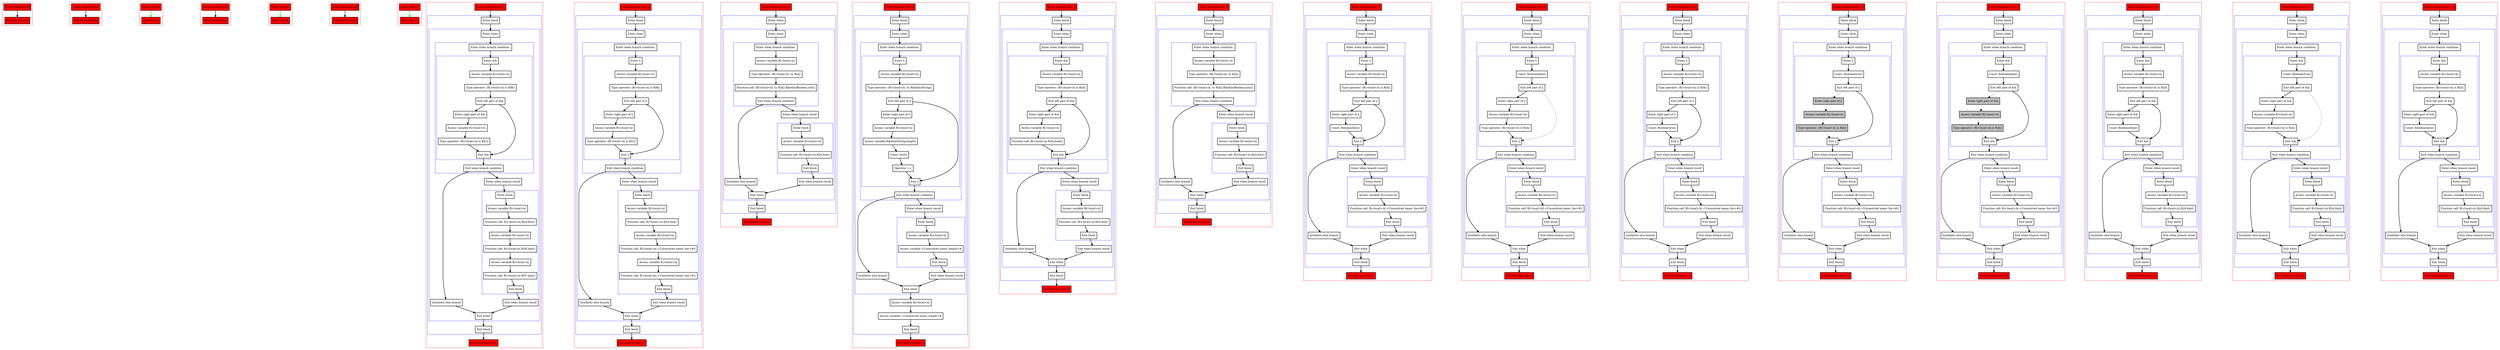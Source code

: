 digraph booleanOperators_kt {
    graph [nodesep=3]
    node [shape=box penwidth=2]
    edge [penwidth=2]

    subgraph cluster_0 {
        color=red
        0 [label="Enter function foo" style="filled" fillcolor=red];
        1 [label="Exit function foo" style="filled" fillcolor=red];
    }
    0 -> {1};

    subgraph cluster_1 {
        color=red
        2 [label="Enter function bool" style="filled" fillcolor=red];
        3 [label="Exit function bool" style="filled" fillcolor=red];
    }
    2 -> {3};

    subgraph cluster_2 {
        color=red
        4 [label="Enter class A" style="filled" fillcolor=red];
        5 [label="Exit class A" style="filled" fillcolor=red];
    }
    4 -> {5} [color=green];

    subgraph cluster_3 {
        color=red
        6 [label="Enter function bar" style="filled" fillcolor=red];
        7 [label="Exit function bar" style="filled" fillcolor=red];
    }
    6 -> {7};

    subgraph cluster_4 {
        color=red
        8 [label="Enter class B" style="filled" fillcolor=red];
        9 [label="Exit class B" style="filled" fillcolor=red];
    }
    8 -> {9} [color=green];

    subgraph cluster_5 {
        color=red
        10 [label="Enter function baz" style="filled" fillcolor=red];
        11 [label="Exit function baz" style="filled" fillcolor=red];
    }
    10 -> {11};

    subgraph cluster_6 {
        color=red
        12 [label="Enter class C" style="filled" fillcolor=red];
        13 [label="Exit class C" style="filled" fillcolor=red];
    }
    12 -> {13} [color=green];

    subgraph cluster_7 {
        color=red
        14 [label="Enter function test_1" style="filled" fillcolor=red];
        subgraph cluster_8 {
            color=blue
            15 [label="Enter block"];
            subgraph cluster_9 {
                color=blue
                16 [label="Enter when"];
                subgraph cluster_10 {
                    color=blue
                    17 [label="Enter when branch condition "];
                    subgraph cluster_11 {
                        color=blue
                        18 [label="Enter &&"];
                        19 [label="Access variable R|<local>/x|"];
                        20 [label="Type operator: (R|<local>/x| is R|B|)"];
                        21 [label="Exit left part of &&"];
                        22 [label="Enter right part of &&"];
                        23 [label="Access variable R|<local>/x|"];
                        24 [label="Type operator: (R|<local>/x| is R|C|)"];
                        25 [label="Exit &&"];
                    }
                    26 [label="Exit when branch condition"];
                }
                27 [label="Synthetic else branch"];
                28 [label="Enter when branch result"];
                subgraph cluster_12 {
                    color=blue
                    29 [label="Enter block"];
                    30 [label="Access variable R|<local>/x|"];
                    31 [label="Function call: R|<local>/x|.R|/A.foo|()"];
                    32 [label="Access variable R|<local>/x|"];
                    33 [label="Function call: R|<local>/x|.R|/B.bar|()"];
                    34 [label="Access variable R|<local>/x|"];
                    35 [label="Function call: R|<local>/x|.R|/C.baz|()"];
                    36 [label="Exit block"];
                }
                37 [label="Exit when branch result"];
                38 [label="Exit when"];
            }
            39 [label="Exit block"];
        }
        40 [label="Exit function test_1" style="filled" fillcolor=red];
    }
    14 -> {15};
    15 -> {16};
    16 -> {17};
    17 -> {18};
    18 -> {19};
    19 -> {20};
    20 -> {21};
    21 -> {25 22};
    22 -> {23};
    23 -> {24};
    24 -> {25};
    25 -> {26};
    26 -> {28 27};
    27 -> {38};
    28 -> {29};
    29 -> {30};
    30 -> {31};
    31 -> {32};
    32 -> {33};
    33 -> {34};
    34 -> {35};
    35 -> {36};
    36 -> {37};
    37 -> {38};
    38 -> {39};
    39 -> {40};

    subgraph cluster_13 {
        color=red
        41 [label="Enter function test_2" style="filled" fillcolor=red];
        subgraph cluster_14 {
            color=blue
            42 [label="Enter block"];
            subgraph cluster_15 {
                color=blue
                43 [label="Enter when"];
                subgraph cluster_16 {
                    color=blue
                    44 [label="Enter when branch condition "];
                    subgraph cluster_17 {
                        color=blue
                        45 [label="Enter ||"];
                        46 [label="Access variable R|<local>/x|"];
                        47 [label="Type operator: (R|<local>/x| is R|B|)"];
                        48 [label="Exit left part of ||"];
                        49 [label="Enter right part of ||"];
                        50 [label="Access variable R|<local>/x|"];
                        51 [label="Type operator: (R|<local>/x| is R|C|)"];
                        52 [label="Exit ||"];
                    }
                    53 [label="Exit when branch condition"];
                }
                54 [label="Synthetic else branch"];
                55 [label="Enter when branch result"];
                subgraph cluster_18 {
                    color=blue
                    56 [label="Enter block"];
                    57 [label="Access variable R|<local>/x|"];
                    58 [label="Function call: R|<local>/x|.R|/A.foo|()"];
                    59 [label="Access variable R|<local>/x|"];
                    60 [label="Function call: R|<local>/x|.<Unresolved name: bar>#()"];
                    61 [label="Access variable R|<local>/x|"];
                    62 [label="Function call: R|<local>/x|.<Unresolved name: baz>#()"];
                    63 [label="Exit block"];
                }
                64 [label="Exit when branch result"];
                65 [label="Exit when"];
            }
            66 [label="Exit block"];
        }
        67 [label="Exit function test_2" style="filled" fillcolor=red];
    }
    41 -> {42};
    42 -> {43};
    43 -> {44};
    44 -> {45};
    45 -> {46};
    46 -> {47};
    47 -> {48};
    48 -> {52 49};
    49 -> {50};
    50 -> {51};
    51 -> {52};
    52 -> {53};
    53 -> {55 54};
    54 -> {65};
    55 -> {56};
    56 -> {57};
    57 -> {58};
    58 -> {59};
    59 -> {60};
    60 -> {61};
    61 -> {62};
    62 -> {63};
    63 -> {64};
    64 -> {65};
    65 -> {66};
    66 -> {67};

    subgraph cluster_19 {
        color=red
        68 [label="Enter function test_3" style="filled" fillcolor=red];
        subgraph cluster_20 {
            color=blue
            69 [label="Enter block"];
            subgraph cluster_21 {
                color=blue
                70 [label="Enter when"];
                subgraph cluster_22 {
                    color=blue
                    71 [label="Enter when branch condition "];
                    72 [label="Access variable R|<local>/x|"];
                    73 [label="Type operator: (R|<local>/x| !is R|A|)"];
                    74 [label="Function call: (R|<local>/x| !is R|A|).R|kotlin/Boolean.not|()"];
                    75 [label="Exit when branch condition"];
                }
                76 [label="Synthetic else branch"];
                77 [label="Enter when branch result"];
                subgraph cluster_23 {
                    color=blue
                    78 [label="Enter block"];
                    79 [label="Access variable R|<local>/x|"];
                    80 [label="Function call: R|<local>/x|.R|/A.foo|()"];
                    81 [label="Exit block"];
                }
                82 [label="Exit when branch result"];
                83 [label="Exit when"];
            }
            84 [label="Exit block"];
        }
        85 [label="Exit function test_3" style="filled" fillcolor=red];
    }
    68 -> {69};
    69 -> {70};
    70 -> {71};
    71 -> {72};
    72 -> {73};
    73 -> {74};
    74 -> {75};
    75 -> {77 76};
    76 -> {83};
    77 -> {78};
    78 -> {79};
    79 -> {80};
    80 -> {81};
    81 -> {82};
    82 -> {83};
    83 -> {84};
    84 -> {85};

    subgraph cluster_24 {
        color=red
        86 [label="Enter function test_4" style="filled" fillcolor=red];
        subgraph cluster_25 {
            color=blue
            87 [label="Enter block"];
            subgraph cluster_26 {
                color=blue
                88 [label="Enter when"];
                subgraph cluster_27 {
                    color=blue
                    89 [label="Enter when branch condition "];
                    subgraph cluster_28 {
                        color=blue
                        90 [label="Enter ||"];
                        91 [label="Access variable R|<local>/x|"];
                        92 [label="Type operator: (R|<local>/x| !is R|kotlin/String|)"];
                        93 [label="Exit left part of ||"];
                        94 [label="Enter right part of ||"];
                        95 [label="Access variable R|<local>/x|"];
                        96 [label="Access variable R|kotlin/String.length|"];
                        97 [label="Const: Int(0)"];
                        98 [label="Operator =="];
                        99 [label="Exit ||"];
                    }
                    100 [label="Exit when branch condition"];
                }
                101 [label="Synthetic else branch"];
                102 [label="Enter when branch result"];
                subgraph cluster_29 {
                    color=blue
                    103 [label="Enter block"];
                    104 [label="Access variable R|<local>/x|"];
                    105 [label="Access variable <Unresolved name: length>#"];
                    106 [label="Exit block"];
                }
                107 [label="Exit when branch result"];
                108 [label="Exit when"];
            }
            109 [label="Access variable R|<local>/x|"];
            110 [label="Access variable <Unresolved name: length>#"];
            111 [label="Exit block"];
        }
        112 [label="Exit function test_4" style="filled" fillcolor=red];
    }
    86 -> {87};
    87 -> {88};
    88 -> {89};
    89 -> {90};
    90 -> {91};
    91 -> {92};
    92 -> {93};
    93 -> {99 94};
    94 -> {95};
    95 -> {96};
    96 -> {97};
    97 -> {98};
    98 -> {99};
    99 -> {100};
    100 -> {102 101};
    101 -> {108};
    102 -> {103};
    103 -> {104};
    104 -> {105};
    105 -> {106};
    106 -> {107};
    107 -> {108};
    108 -> {109};
    109 -> {110};
    110 -> {111};
    111 -> {112};

    subgraph cluster_30 {
        color=red
        113 [label="Enter function test_5" style="filled" fillcolor=red];
        subgraph cluster_31 {
            color=blue
            114 [label="Enter block"];
            subgraph cluster_32 {
                color=blue
                115 [label="Enter when"];
                subgraph cluster_33 {
                    color=blue
                    116 [label="Enter when branch condition "];
                    subgraph cluster_34 {
                        color=blue
                        117 [label="Enter &&"];
                        118 [label="Access variable R|<local>/x|"];
                        119 [label="Type operator: (R|<local>/x| is R|A|)"];
                        120 [label="Exit left part of &&"];
                        121 [label="Enter right part of &&"];
                        122 [label="Access variable R|<local>/x|"];
                        123 [label="Function call: R|<local>/x|.R|/A.bool|()"];
                        124 [label="Exit &&"];
                    }
                    125 [label="Exit when branch condition"];
                }
                126 [label="Synthetic else branch"];
                127 [label="Enter when branch result"];
                subgraph cluster_35 {
                    color=blue
                    128 [label="Enter block"];
                    129 [label="Access variable R|<local>/x|"];
                    130 [label="Function call: R|<local>/x|.R|/A.foo|()"];
                    131 [label="Exit block"];
                }
                132 [label="Exit when branch result"];
                133 [label="Exit when"];
            }
            134 [label="Exit block"];
        }
        135 [label="Exit function test_5" style="filled" fillcolor=red];
    }
    113 -> {114};
    114 -> {115};
    115 -> {116};
    116 -> {117};
    117 -> {118};
    118 -> {119};
    119 -> {120};
    120 -> {124 121};
    121 -> {122};
    122 -> {123};
    123 -> {124};
    124 -> {125};
    125 -> {127 126};
    126 -> {133};
    127 -> {128};
    128 -> {129};
    129 -> {130};
    130 -> {131};
    131 -> {132};
    132 -> {133};
    133 -> {134};
    134 -> {135};

    subgraph cluster_36 {
        color=red
        136 [label="Enter function test_6" style="filled" fillcolor=red];
        subgraph cluster_37 {
            color=blue
            137 [label="Enter block"];
            subgraph cluster_38 {
                color=blue
                138 [label="Enter when"];
                subgraph cluster_39 {
                    color=blue
                    139 [label="Enter when branch condition "];
                    140 [label="Access variable R|<local>/x|"];
                    141 [label="Type operator: (R|<local>/x| !is R|A|)"];
                    142 [label="Function call: (R|<local>/x| !is R|A|).R|kotlin/Boolean.not|()"];
                    143 [label="Exit when branch condition"];
                }
                144 [label="Synthetic else branch"];
                145 [label="Enter when branch result"];
                subgraph cluster_40 {
                    color=blue
                    146 [label="Enter block"];
                    147 [label="Access variable R|<local>/x|"];
                    148 [label="Function call: R|<local>/x|.R|/A.foo|()"];
                    149 [label="Exit block"];
                }
                150 [label="Exit when branch result"];
                151 [label="Exit when"];
            }
            152 [label="Exit block"];
        }
        153 [label="Exit function test_6" style="filled" fillcolor=red];
    }
    136 -> {137};
    137 -> {138};
    138 -> {139};
    139 -> {140};
    140 -> {141};
    141 -> {142};
    142 -> {143};
    143 -> {145 144};
    144 -> {151};
    145 -> {146};
    146 -> {147};
    147 -> {148};
    148 -> {149};
    149 -> {150};
    150 -> {151};
    151 -> {152};
    152 -> {153};

    subgraph cluster_41 {
        color=red
        154 [label="Enter function test_7" style="filled" fillcolor=red];
        subgraph cluster_42 {
            color=blue
            155 [label="Enter block"];
            subgraph cluster_43 {
                color=blue
                156 [label="Enter when"];
                subgraph cluster_44 {
                    color=blue
                    157 [label="Enter when branch condition "];
                    subgraph cluster_45 {
                        color=blue
                        158 [label="Enter ||"];
                        159 [label="Access variable R|<local>/x|"];
                        160 [label="Type operator: (R|<local>/x| is R|A|)"];
                        161 [label="Exit left part of ||"];
                        162 [label="Enter right part of ||"];
                        163 [label="Const: Boolean(false)"];
                        164 [label="Exit ||"];
                    }
                    165 [label="Exit when branch condition"];
                }
                166 [label="Synthetic else branch"];
                167 [label="Enter when branch result"];
                subgraph cluster_46 {
                    color=blue
                    168 [label="Enter block"];
                    169 [label="Access variable R|<local>/x|"];
                    170 [label="Function call: R|<local>/x|.<Unresolved name: foo>#()"];
                    171 [label="Exit block"];
                }
                172 [label="Exit when branch result"];
                173 [label="Exit when"];
            }
            174 [label="Exit block"];
        }
        175 [label="Exit function test_7" style="filled" fillcolor=red];
    }
    154 -> {155};
    155 -> {156};
    156 -> {157};
    157 -> {158};
    158 -> {159};
    159 -> {160};
    160 -> {161};
    161 -> {164 162};
    162 -> {163};
    163 -> {164};
    164 -> {165};
    165 -> {167 166};
    166 -> {173};
    167 -> {168};
    168 -> {169};
    169 -> {170};
    170 -> {171};
    171 -> {172};
    172 -> {173};
    173 -> {174};
    174 -> {175};

    subgraph cluster_47 {
        color=red
        176 [label="Enter function test_8" style="filled" fillcolor=red];
        subgraph cluster_48 {
            color=blue
            177 [label="Enter block"];
            subgraph cluster_49 {
                color=blue
                178 [label="Enter when"];
                subgraph cluster_50 {
                    color=blue
                    179 [label="Enter when branch condition "];
                    subgraph cluster_51 {
                        color=blue
                        180 [label="Enter ||"];
                        181 [label="Const: Boolean(false)"];
                        182 [label="Exit left part of ||"];
                        183 [label="Enter right part of ||"];
                        184 [label="Access variable R|<local>/x|"];
                        185 [label="Type operator: (R|<local>/x| is R|A|)"];
                        186 [label="Exit ||"];
                    }
                    187 [label="Exit when branch condition"];
                }
                188 [label="Synthetic else branch"];
                189 [label="Enter when branch result"];
                subgraph cluster_52 {
                    color=blue
                    190 [label="Enter block"];
                    191 [label="Access variable R|<local>/x|"];
                    192 [label="Function call: R|<local>/x|.<Unresolved name: foo>#()"];
                    193 [label="Exit block"];
                }
                194 [label="Exit when branch result"];
                195 [label="Exit when"];
            }
            196 [label="Exit block"];
        }
        197 [label="Exit function test_8" style="filled" fillcolor=red];
    }
    176 -> {177};
    177 -> {178};
    178 -> {179};
    179 -> {180};
    180 -> {181};
    181 -> {182};
    182 -> {183};
    182 -> {186} [style=dotted];
    183 -> {184};
    184 -> {185};
    185 -> {186};
    186 -> {187};
    187 -> {189 188};
    188 -> {195};
    189 -> {190};
    190 -> {191};
    191 -> {192};
    192 -> {193};
    193 -> {194};
    194 -> {195};
    195 -> {196};
    196 -> {197};

    subgraph cluster_53 {
        color=red
        198 [label="Enter function test_9" style="filled" fillcolor=red];
        subgraph cluster_54 {
            color=blue
            199 [label="Enter block"];
            subgraph cluster_55 {
                color=blue
                200 [label="Enter when"];
                subgraph cluster_56 {
                    color=blue
                    201 [label="Enter when branch condition "];
                    subgraph cluster_57 {
                        color=blue
                        202 [label="Enter ||"];
                        203 [label="Access variable R|<local>/x|"];
                        204 [label="Type operator: (R|<local>/x| is R|A|)"];
                        205 [label="Exit left part of ||"];
                        206 [label="Enter right part of ||"];
                        207 [label="Const: Boolean(true)"];
                        208 [label="Exit ||"];
                    }
                    209 [label="Exit when branch condition"];
                }
                210 [label="Synthetic else branch"];
                211 [label="Enter when branch result"];
                subgraph cluster_58 {
                    color=blue
                    212 [label="Enter block"];
                    213 [label="Access variable R|<local>/x|"];
                    214 [label="Function call: R|<local>/x|.<Unresolved name: foo>#()"];
                    215 [label="Exit block"];
                }
                216 [label="Exit when branch result"];
                217 [label="Exit when"];
            }
            218 [label="Exit block"];
        }
        219 [label="Exit function test_9" style="filled" fillcolor=red];
    }
    198 -> {199};
    199 -> {200};
    200 -> {201};
    201 -> {202};
    202 -> {203};
    203 -> {204};
    204 -> {205};
    205 -> {208 206};
    206 -> {207};
    207 -> {208};
    208 -> {209};
    209 -> {211 210};
    210 -> {217};
    211 -> {212};
    212 -> {213};
    213 -> {214};
    214 -> {215};
    215 -> {216};
    216 -> {217};
    217 -> {218};
    218 -> {219};

    subgraph cluster_59 {
        color=red
        220 [label="Enter function test_10" style="filled" fillcolor=red];
        subgraph cluster_60 {
            color=blue
            221 [label="Enter block"];
            subgraph cluster_61 {
                color=blue
                222 [label="Enter when"];
                subgraph cluster_62 {
                    color=blue
                    223 [label="Enter when branch condition "];
                    subgraph cluster_63 {
                        color=blue
                        224 [label="Enter ||"];
                        225 [label="Const: Boolean(true)"];
                        226 [label="Exit left part of ||"];
                        227 [label="Enter right part of ||" style="filled" fillcolor=gray];
                        228 [label="Access variable R|<local>/x|" style="filled" fillcolor=gray];
                        229 [label="Type operator: (R|<local>/x| is R|A|)" style="filled" fillcolor=gray];
                        230 [label="Exit ||"];
                    }
                    231 [label="Exit when branch condition"];
                }
                232 [label="Synthetic else branch"];
                233 [label="Enter when branch result"];
                subgraph cluster_64 {
                    color=blue
                    234 [label="Enter block"];
                    235 [label="Access variable R|<local>/x|"];
                    236 [label="Function call: R|<local>/x|.<Unresolved name: foo>#()"];
                    237 [label="Exit block"];
                }
                238 [label="Exit when branch result"];
                239 [label="Exit when"];
            }
            240 [label="Exit block"];
        }
        241 [label="Exit function test_10" style="filled" fillcolor=red];
    }
    220 -> {221};
    221 -> {222};
    222 -> {223};
    223 -> {224};
    224 -> {225};
    225 -> {226};
    226 -> {230};
    226 -> {227} [style=dotted];
    227 -> {228} [style=dotted];
    228 -> {229} [style=dotted];
    229 -> {230} [style=dotted];
    230 -> {231};
    231 -> {233 232};
    232 -> {239};
    233 -> {234};
    234 -> {235};
    235 -> {236};
    236 -> {237};
    237 -> {238};
    238 -> {239};
    239 -> {240};
    240 -> {241};

    subgraph cluster_65 {
        color=red
        242 [label="Enter function test_11" style="filled" fillcolor=red];
        subgraph cluster_66 {
            color=blue
            243 [label="Enter block"];
            subgraph cluster_67 {
                color=blue
                244 [label="Enter when"];
                subgraph cluster_68 {
                    color=blue
                    245 [label="Enter when branch condition "];
                    subgraph cluster_69 {
                        color=blue
                        246 [label="Enter &&"];
                        247 [label="Const: Boolean(false)"];
                        248 [label="Exit left part of &&"];
                        249 [label="Enter right part of &&" style="filled" fillcolor=gray];
                        250 [label="Access variable R|<local>/x|" style="filled" fillcolor=gray];
                        251 [label="Type operator: (R|<local>/x| is R|A|)" style="filled" fillcolor=gray];
                        252 [label="Exit &&"];
                    }
                    253 [label="Exit when branch condition"];
                }
                254 [label="Synthetic else branch"];
                255 [label="Enter when branch result"];
                subgraph cluster_70 {
                    color=blue
                    256 [label="Enter block"];
                    257 [label="Access variable R|<local>/x|"];
                    258 [label="Function call: R|<local>/x|.<Unresolved name: foo>#()"];
                    259 [label="Exit block"];
                }
                260 [label="Exit when branch result"];
                261 [label="Exit when"];
            }
            262 [label="Exit block"];
        }
        263 [label="Exit function test_11" style="filled" fillcolor=red];
    }
    242 -> {243};
    243 -> {244};
    244 -> {245};
    245 -> {246};
    246 -> {247};
    247 -> {248};
    248 -> {252};
    248 -> {249} [style=dotted];
    249 -> {250} [style=dotted];
    250 -> {251} [style=dotted];
    251 -> {252} [style=dotted];
    252 -> {253};
    253 -> {255 254};
    254 -> {261};
    255 -> {256};
    256 -> {257};
    257 -> {258};
    258 -> {259};
    259 -> {260};
    260 -> {261};
    261 -> {262};
    262 -> {263};

    subgraph cluster_71 {
        color=red
        264 [label="Enter function test_12" style="filled" fillcolor=red];
        subgraph cluster_72 {
            color=blue
            265 [label="Enter block"];
            subgraph cluster_73 {
                color=blue
                266 [label="Enter when"];
                subgraph cluster_74 {
                    color=blue
                    267 [label="Enter when branch condition "];
                    subgraph cluster_75 {
                        color=blue
                        268 [label="Enter &&"];
                        269 [label="Access variable R|<local>/x|"];
                        270 [label="Type operator: (R|<local>/x| is R|A|)"];
                        271 [label="Exit left part of &&"];
                        272 [label="Enter right part of &&"];
                        273 [label="Const: Boolean(false)"];
                        274 [label="Exit &&"];
                    }
                    275 [label="Exit when branch condition"];
                }
                276 [label="Synthetic else branch"];
                277 [label="Enter when branch result"];
                subgraph cluster_76 {
                    color=blue
                    278 [label="Enter block"];
                    279 [label="Access variable R|<local>/x|"];
                    280 [label="Function call: R|<local>/x|.R|/A.foo|()"];
                    281 [label="Exit block"];
                }
                282 [label="Exit when branch result"];
                283 [label="Exit when"];
            }
            284 [label="Exit block"];
        }
        285 [label="Exit function test_12" style="filled" fillcolor=red];
    }
    264 -> {265};
    265 -> {266};
    266 -> {267};
    267 -> {268};
    268 -> {269};
    269 -> {270};
    270 -> {271};
    271 -> {274 272};
    272 -> {273};
    273 -> {274};
    274 -> {275};
    275 -> {277 276};
    276 -> {283};
    277 -> {278};
    278 -> {279};
    279 -> {280};
    280 -> {281};
    281 -> {282};
    282 -> {283};
    283 -> {284};
    284 -> {285};

    subgraph cluster_77 {
        color=red
        286 [label="Enter function test_13" style="filled" fillcolor=red];
        subgraph cluster_78 {
            color=blue
            287 [label="Enter block"];
            subgraph cluster_79 {
                color=blue
                288 [label="Enter when"];
                subgraph cluster_80 {
                    color=blue
                    289 [label="Enter when branch condition "];
                    subgraph cluster_81 {
                        color=blue
                        290 [label="Enter &&"];
                        291 [label="Const: Boolean(true)"];
                        292 [label="Exit left part of &&"];
                        293 [label="Enter right part of &&"];
                        294 [label="Access variable R|<local>/x|"];
                        295 [label="Type operator: (R|<local>/x| is R|A|)"];
                        296 [label="Exit &&"];
                    }
                    297 [label="Exit when branch condition"];
                }
                298 [label="Synthetic else branch"];
                299 [label="Enter when branch result"];
                subgraph cluster_82 {
                    color=blue
                    300 [label="Enter block"];
                    301 [label="Access variable R|<local>/x|"];
                    302 [label="Function call: R|<local>/x|.R|/A.foo|()"];
                    303 [label="Exit block"];
                }
                304 [label="Exit when branch result"];
                305 [label="Exit when"];
            }
            306 [label="Exit block"];
        }
        307 [label="Exit function test_13" style="filled" fillcolor=red];
    }
    286 -> {287};
    287 -> {288};
    288 -> {289};
    289 -> {290};
    290 -> {291};
    291 -> {292};
    292 -> {293};
    292 -> {296} [style=dotted];
    293 -> {294};
    294 -> {295};
    295 -> {296};
    296 -> {297};
    297 -> {299 298};
    298 -> {305};
    299 -> {300};
    300 -> {301};
    301 -> {302};
    302 -> {303};
    303 -> {304};
    304 -> {305};
    305 -> {306};
    306 -> {307};

    subgraph cluster_83 {
        color=red
        308 [label="Enter function test_14" style="filled" fillcolor=red];
        subgraph cluster_84 {
            color=blue
            309 [label="Enter block"];
            subgraph cluster_85 {
                color=blue
                310 [label="Enter when"];
                subgraph cluster_86 {
                    color=blue
                    311 [label="Enter when branch condition "];
                    subgraph cluster_87 {
                        color=blue
                        312 [label="Enter &&"];
                        313 [label="Access variable R|<local>/x|"];
                        314 [label="Type operator: (R|<local>/x| is R|A|)"];
                        315 [label="Exit left part of &&"];
                        316 [label="Enter right part of &&"];
                        317 [label="Const: Boolean(false)"];
                        318 [label="Exit &&"];
                    }
                    319 [label="Exit when branch condition"];
                }
                320 [label="Synthetic else branch"];
                321 [label="Enter when branch result"];
                subgraph cluster_88 {
                    color=blue
                    322 [label="Enter block"];
                    323 [label="Access variable R|<local>/x|"];
                    324 [label="Function call: R|<local>/x|.R|/A.foo|()"];
                    325 [label="Exit block"];
                }
                326 [label="Exit when branch result"];
                327 [label="Exit when"];
            }
            328 [label="Exit block"];
        }
        329 [label="Exit function test_14" style="filled" fillcolor=red];
    }
    308 -> {309};
    309 -> {310};
    310 -> {311};
    311 -> {312};
    312 -> {313};
    313 -> {314};
    314 -> {315};
    315 -> {318 316};
    316 -> {317};
    317 -> {318};
    318 -> {319};
    319 -> {321 320};
    320 -> {327};
    321 -> {322};
    322 -> {323};
    323 -> {324};
    324 -> {325};
    325 -> {326};
    326 -> {327};
    327 -> {328};
    328 -> {329};

}
